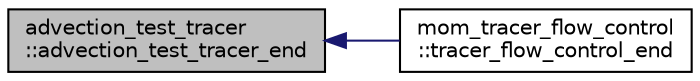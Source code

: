 digraph "advection_test_tracer::advection_test_tracer_end"
{
 // INTERACTIVE_SVG=YES
  edge [fontname="Helvetica",fontsize="10",labelfontname="Helvetica",labelfontsize="10"];
  node [fontname="Helvetica",fontsize="10",shape=record];
  rankdir="LR";
  Node14 [label="advection_test_tracer\l::advection_test_tracer_end",height=0.2,width=0.4,color="black", fillcolor="grey75", style="filled", fontcolor="black"];
  Node14 -> Node15 [dir="back",color="midnightblue",fontsize="10",style="solid",fontname="Helvetica"];
  Node15 [label="mom_tracer_flow_control\l::tracer_flow_control_end",height=0.2,width=0.4,color="black", fillcolor="white", style="filled",URL="$namespacemom__tracer__flow__control.html#a3c5edb854704860d08de4d68d815d920"];
}
